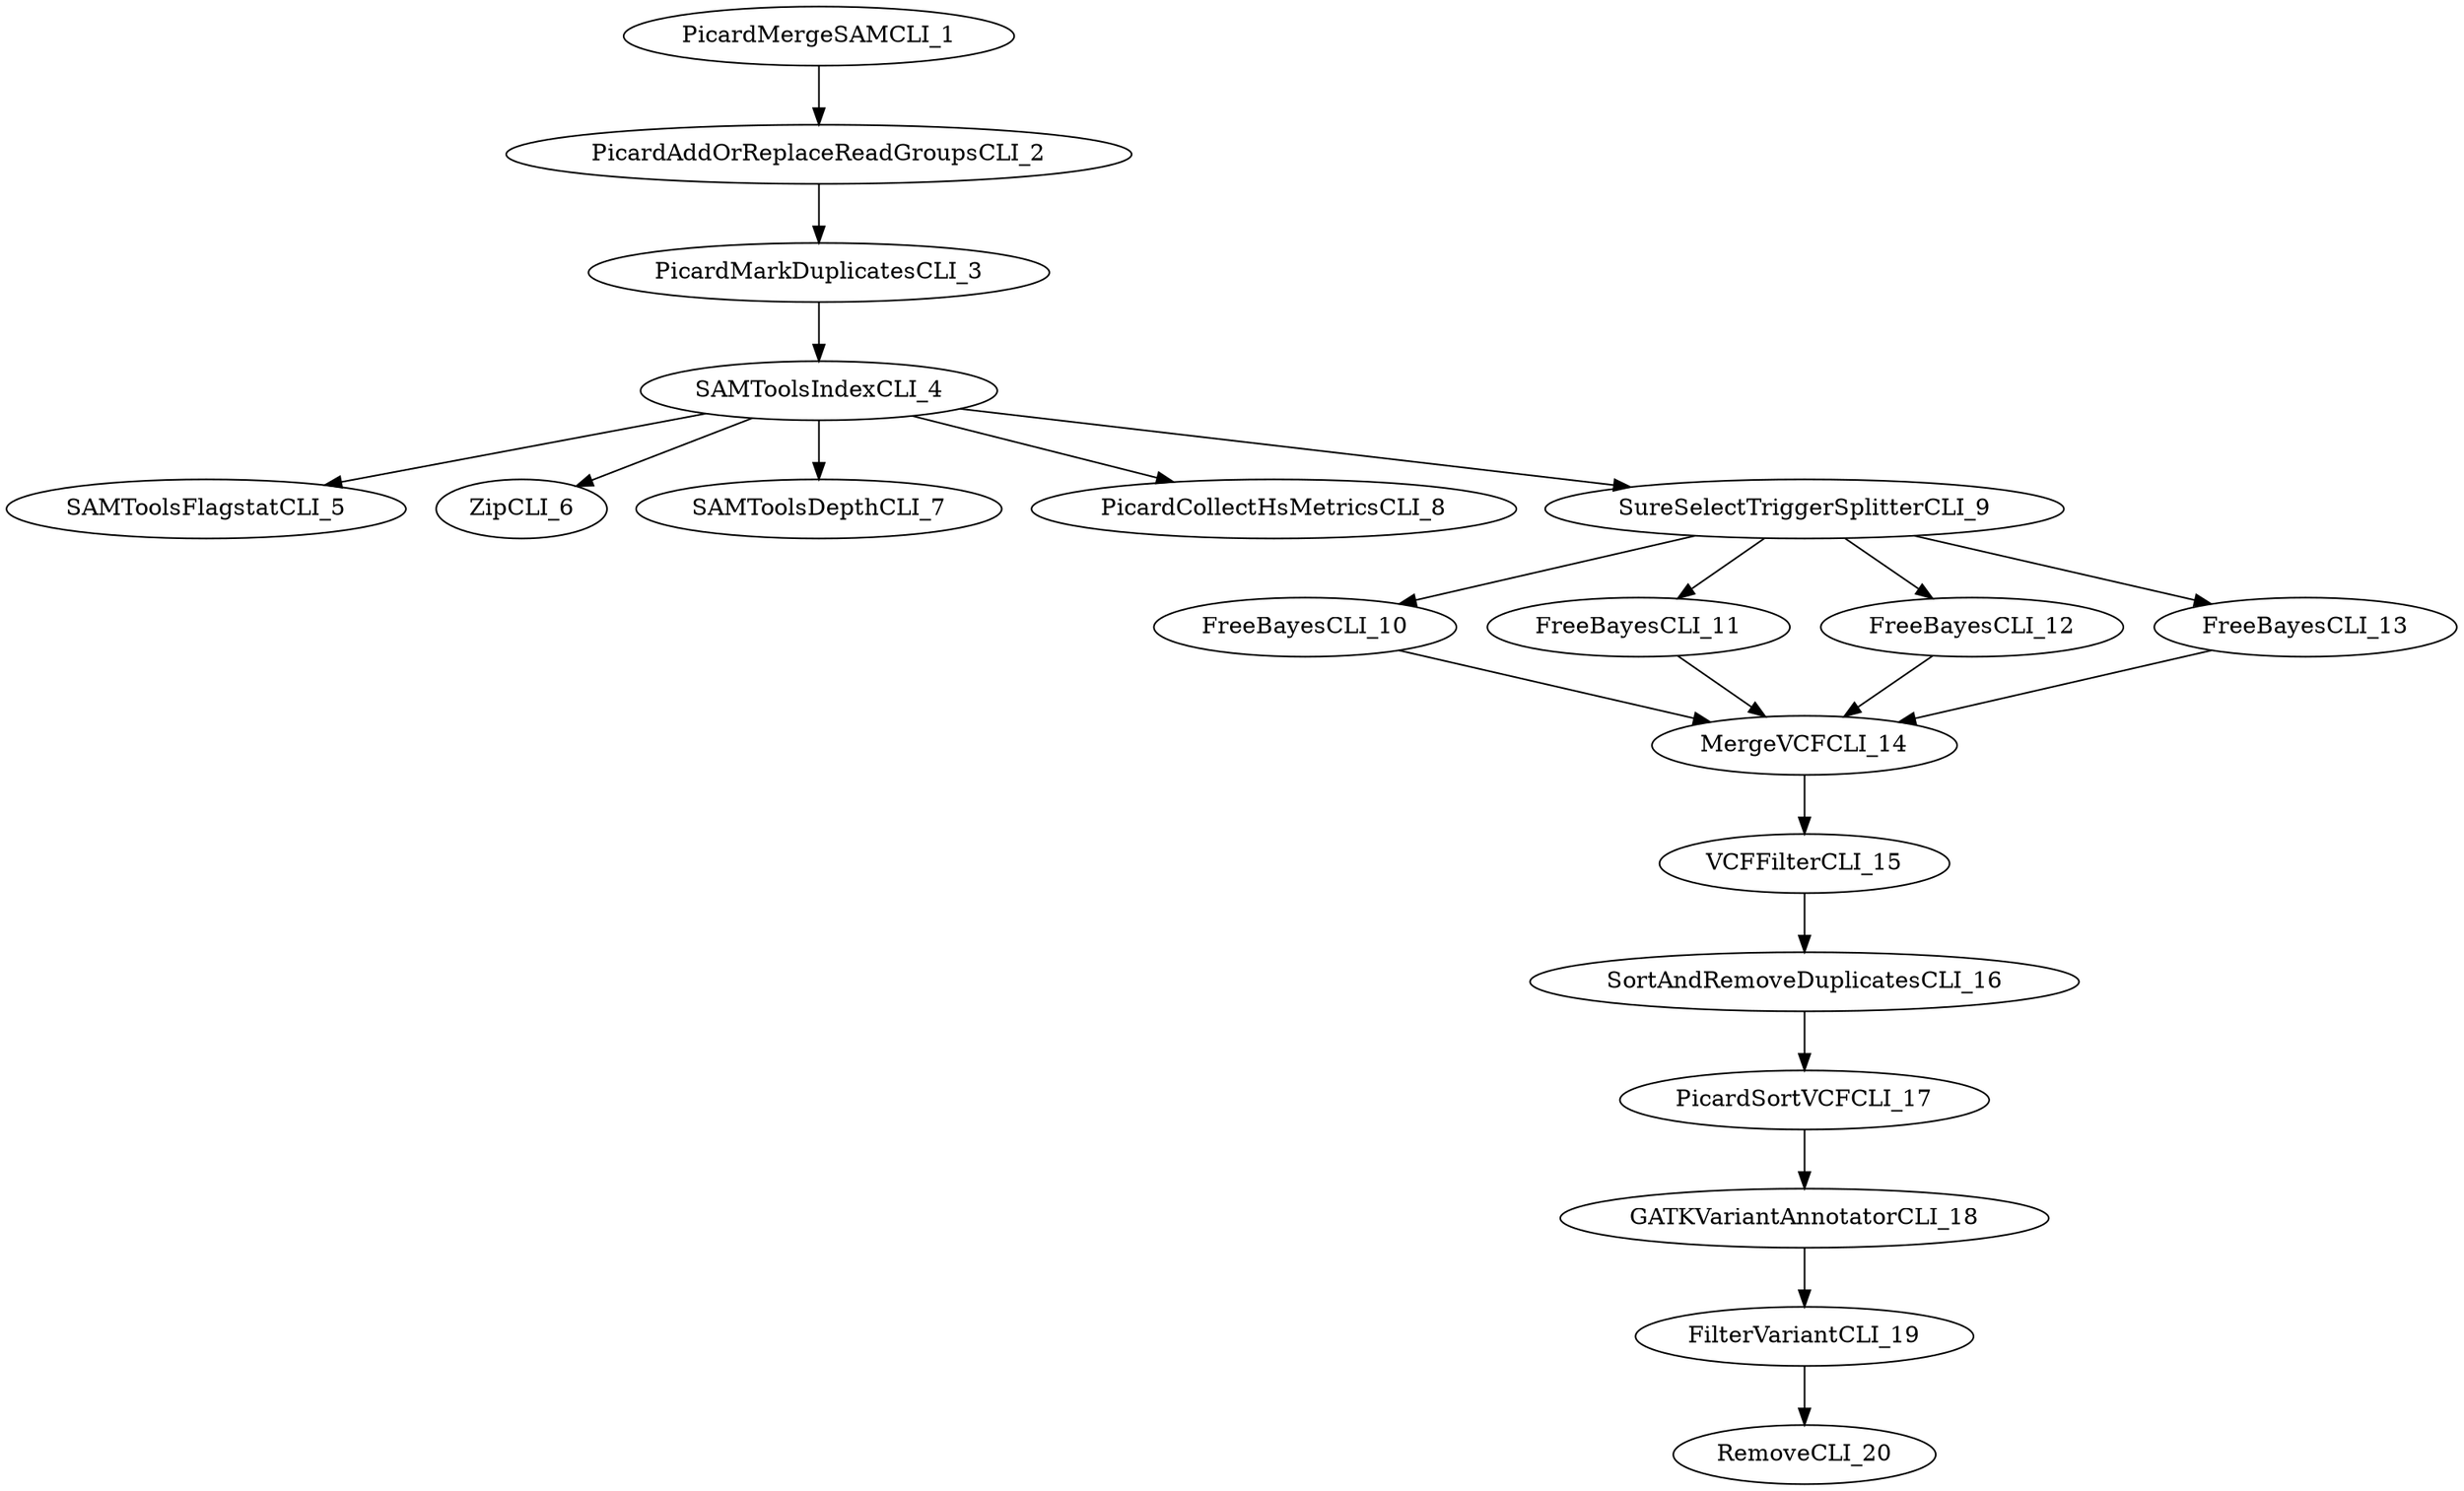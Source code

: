 digraph G {
  PicardMergeSAMCLI_1 [ label="PicardMergeSAMCLI_1" ];
  PicardAddOrReplaceReadGroupsCLI_2 [ label="PicardAddOrReplaceReadGroupsCLI_2" ];
  PicardMarkDuplicatesCLI_3 [ label="PicardMarkDuplicatesCLI_3" ];
  SAMToolsIndexCLI_4 [ label="SAMToolsIndexCLI_4" ];
  SAMToolsFlagstatCLI_5 [ label="SAMToolsFlagstatCLI_5" ];
  ZipCLI_6 [ label="ZipCLI_6" ];
  SAMToolsDepthCLI_7 [ label="SAMToolsDepthCLI_7" ];
  PicardCollectHsMetricsCLI_8 [ label="PicardCollectHsMetricsCLI_8" ];
  SureSelectTriggerSplitterCLI_9 [ label="SureSelectTriggerSplitterCLI_9" ];
  FreeBayesCLI_10 [ label="FreeBayesCLI_10" ];
  FreeBayesCLI_11 [ label="FreeBayesCLI_11" ];
  FreeBayesCLI_12 [ label="FreeBayesCLI_12" ];
  FreeBayesCLI_13 [ label="FreeBayesCLI_13" ];
  MergeVCFCLI_14 [ label="MergeVCFCLI_14" ];
  VCFFilterCLI_15 [ label="VCFFilterCLI_15" ];
  SortAndRemoveDuplicatesCLI_16 [ label="SortAndRemoveDuplicatesCLI_16" ];
  PicardSortVCFCLI_17 [ label="PicardSortVCFCLI_17" ];
  GATKVariantAnnotatorCLI_18 [ label="GATKVariantAnnotatorCLI_18" ];
  FilterVariantCLI_19 [ label="FilterVariantCLI_19" ];
  RemoveCLI_20 [ label="RemoveCLI_20" ];
  PicardMergeSAMCLI_1 -> PicardAddOrReplaceReadGroupsCLI_2;
  PicardAddOrReplaceReadGroupsCLI_2 -> PicardMarkDuplicatesCLI_3;
  PicardMarkDuplicatesCLI_3 -> SAMToolsIndexCLI_4;
  SAMToolsIndexCLI_4 -> SAMToolsFlagstatCLI_5;
  SAMToolsIndexCLI_4 -> ZipCLI_6;
  SAMToolsIndexCLI_4 -> SAMToolsDepthCLI_7;
  SAMToolsIndexCLI_4 -> PicardCollectHsMetricsCLI_8;
  SAMToolsIndexCLI_4 -> SureSelectTriggerSplitterCLI_9;
  SureSelectTriggerSplitterCLI_9 -> FreeBayesCLI_10;
  SureSelectTriggerSplitterCLI_9 -> FreeBayesCLI_11;
  SureSelectTriggerSplitterCLI_9 -> FreeBayesCLI_12;
  SureSelectTriggerSplitterCLI_9 -> FreeBayesCLI_13;
  FreeBayesCLI_10 -> MergeVCFCLI_14;
  FreeBayesCLI_11 -> MergeVCFCLI_14;
  FreeBayesCLI_12 -> MergeVCFCLI_14;
  FreeBayesCLI_13 -> MergeVCFCLI_14;
  MergeVCFCLI_14 -> VCFFilterCLI_15;
  VCFFilterCLI_15 -> SortAndRemoveDuplicatesCLI_16;
  SortAndRemoveDuplicatesCLI_16 -> PicardSortVCFCLI_17;
  PicardSortVCFCLI_17 -> GATKVariantAnnotatorCLI_18;
  GATKVariantAnnotatorCLI_18 -> FilterVariantCLI_19;
  FilterVariantCLI_19 -> RemoveCLI_20;
}
